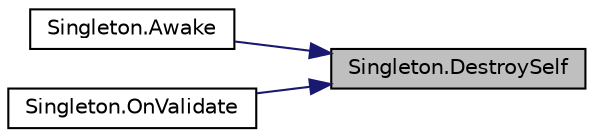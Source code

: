 digraph "Singleton.DestroySelf"
{
 // INTERACTIVE_SVG=YES
 // LATEX_PDF_SIZE
  bgcolor="transparent";
  edge [fontname="Helvetica",fontsize="10",labelfontname="Helvetica",labelfontsize="10"];
  node [fontname="Helvetica",fontsize="10",shape=record];
  rankdir="RL";
  Node1 [label="Singleton.DestroySelf",height=0.2,width=0.4,color="black", fillcolor="grey75", style="filled", fontcolor="black",tooltip=" "];
  Node1 -> Node2 [dir="back",color="midnightblue",fontsize="10",style="solid",fontname="Helvetica"];
  Node2 [label="Singleton.Awake",height=0.2,width=0.4,color="black",URL="$class_singleton.html#a811af5565edac7bf626f0c9a6a5f73f4",tooltip=" "];
  Node1 -> Node3 [dir="back",color="midnightblue",fontsize="10",style="solid",fontname="Helvetica"];
  Node3 [label="Singleton.OnValidate",height=0.2,width=0.4,color="black",URL="$class_singleton.html#a8314a89cc477d97280c0dfef24ea7a40",tooltip=" "];
}
